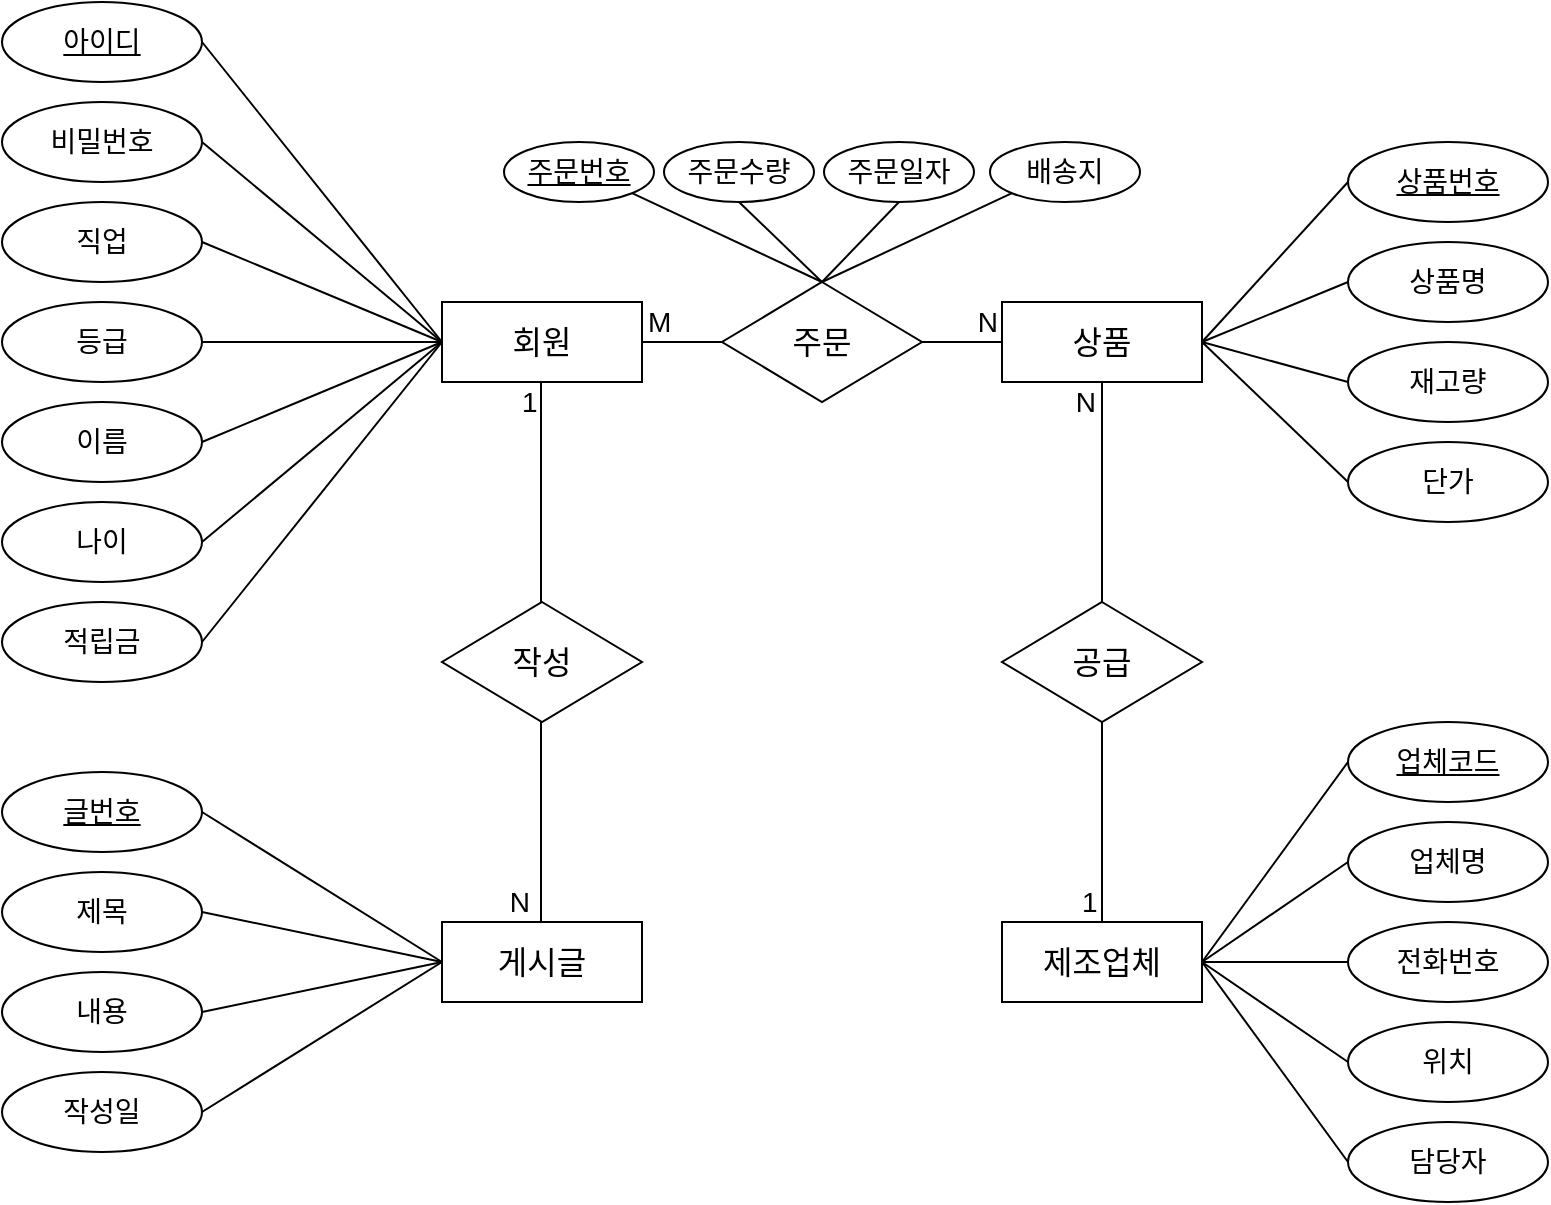 <mxfile>
    <diagram id="snUYJdo5ycTTAzxWZZPC" name="Page-1">
        <mxGraphModel dx="357" dy="462" grid="1" gridSize="10" guides="1" tooltips="1" connect="1" arrows="1" fold="1" page="1" pageScale="1" pageWidth="1169" pageHeight="827" math="0" shadow="0">
            <root>
                <mxCell id="0"/>
                <mxCell id="1" parent="0"/>
                <mxCell id="2" value="회원" style="whiteSpace=wrap;html=1;align=center;fontSize=16;" parent="1" vertex="1">
                    <mxGeometry x="418" y="250" width="100" height="40" as="geometry"/>
                </mxCell>
                <mxCell id="3" value="비밀번호" style="ellipse;whiteSpace=wrap;html=1;align=center;fontSize=14;" parent="1" vertex="1">
                    <mxGeometry x="198" y="150" width="100" height="40" as="geometry"/>
                </mxCell>
                <mxCell id="4" value="아이디" style="ellipse;whiteSpace=wrap;html=1;align=center;fontStyle=4;fontSize=14;" parent="1" vertex="1">
                    <mxGeometry x="198" y="100" width="100" height="40" as="geometry"/>
                </mxCell>
                <mxCell id="6" value="이름" style="ellipse;whiteSpace=wrap;html=1;align=center;fontSize=14;" parent="1" vertex="1">
                    <mxGeometry x="198" y="300" width="100" height="40" as="geometry"/>
                </mxCell>
                <mxCell id="7" value="나이" style="ellipse;whiteSpace=wrap;html=1;align=center;fontSize=14;" parent="1" vertex="1">
                    <mxGeometry x="198" y="350" width="100" height="40" as="geometry"/>
                </mxCell>
                <mxCell id="8" value="직업" style="ellipse;whiteSpace=wrap;html=1;align=center;fontSize=14;" parent="1" vertex="1">
                    <mxGeometry x="198" y="200" width="100" height="40" as="geometry"/>
                </mxCell>
                <mxCell id="9" value="등급" style="ellipse;whiteSpace=wrap;html=1;align=center;fontSize=14;" parent="1" vertex="1">
                    <mxGeometry x="198" y="250" width="100" height="40" as="geometry"/>
                </mxCell>
                <mxCell id="10" value="적립금" style="ellipse;whiteSpace=wrap;html=1;align=center;fontSize=14;" parent="1" vertex="1">
                    <mxGeometry x="198" y="400" width="100" height="40" as="geometry"/>
                </mxCell>
                <mxCell id="24" value="" style="endArrow=none;html=1;rounded=0;exitX=1;exitY=0.5;exitDx=0;exitDy=0;entryX=0;entryY=0.5;entryDx=0;entryDy=0;fontStyle=1;fontSize=14;" parent="1" source="4" target="2" edge="1">
                    <mxGeometry relative="1" as="geometry">
                        <mxPoint x="468" y="170" as="sourcePoint"/>
                        <mxPoint x="628" y="320" as="targetPoint"/>
                    </mxGeometry>
                </mxCell>
                <mxCell id="25" value="" style="endArrow=none;html=1;rounded=0;exitX=1;exitY=0.5;exitDx=0;exitDy=0;entryX=0;entryY=0.5;entryDx=0;entryDy=0;fontSize=14;" parent="1" source="3" target="2" edge="1">
                    <mxGeometry relative="1" as="geometry">
                        <mxPoint x="468" y="320" as="sourcePoint"/>
                        <mxPoint x="628" y="320" as="targetPoint"/>
                    </mxGeometry>
                </mxCell>
                <mxCell id="26" value="" style="endArrow=none;html=1;rounded=0;exitX=1;exitY=0.5;exitDx=0;exitDy=0;entryX=0;entryY=0.5;entryDx=0;entryDy=0;fontSize=14;" parent="1" source="8" target="2" edge="1">
                    <mxGeometry relative="1" as="geometry">
                        <mxPoint x="468" y="320" as="sourcePoint"/>
                        <mxPoint x="628" y="320" as="targetPoint"/>
                    </mxGeometry>
                </mxCell>
                <mxCell id="27" value="" style="endArrow=none;html=1;rounded=0;exitX=1;exitY=0.5;exitDx=0;exitDy=0;entryX=0;entryY=0.5;entryDx=0;entryDy=0;fontSize=14;" parent="1" source="9" target="2" edge="1">
                    <mxGeometry relative="1" as="geometry">
                        <mxPoint x="468" y="320" as="sourcePoint"/>
                        <mxPoint x="628" y="320" as="targetPoint"/>
                    </mxGeometry>
                </mxCell>
                <mxCell id="28" value="" style="endArrow=none;html=1;rounded=0;exitX=1;exitY=0.5;exitDx=0;exitDy=0;entryX=0;entryY=0.5;entryDx=0;entryDy=0;fontSize=14;" parent="1" source="6" target="2" edge="1">
                    <mxGeometry relative="1" as="geometry">
                        <mxPoint x="468" y="320" as="sourcePoint"/>
                        <mxPoint x="628" y="320" as="targetPoint"/>
                    </mxGeometry>
                </mxCell>
                <mxCell id="29" value="" style="endArrow=none;html=1;rounded=0;exitX=1;exitY=0.5;exitDx=0;exitDy=0;entryX=0;entryY=0.5;entryDx=0;entryDy=0;fontSize=14;" parent="1" source="7" target="2" edge="1">
                    <mxGeometry relative="1" as="geometry">
                        <mxPoint x="468" y="320" as="sourcePoint"/>
                        <mxPoint x="628" y="320" as="targetPoint"/>
                    </mxGeometry>
                </mxCell>
                <mxCell id="30" value="" style="endArrow=none;html=1;rounded=0;exitX=1;exitY=0.5;exitDx=0;exitDy=0;entryX=0;entryY=0.5;entryDx=0;entryDy=0;fontSize=14;" parent="1" source="10" target="2" edge="1">
                    <mxGeometry relative="1" as="geometry">
                        <mxPoint x="468" y="320" as="sourcePoint"/>
                        <mxPoint x="628" y="320" as="targetPoint"/>
                    </mxGeometry>
                </mxCell>
                <mxCell id="31" value="상품" style="whiteSpace=wrap;html=1;align=center;fontSize=16;" parent="1" vertex="1">
                    <mxGeometry x="698" y="250" width="100" height="40" as="geometry"/>
                </mxCell>
                <mxCell id="32" value="상품번호" style="ellipse;whiteSpace=wrap;html=1;align=center;fontStyle=4;fontSize=14;" parent="1" vertex="1">
                    <mxGeometry x="871" y="170" width="100" height="40" as="geometry"/>
                </mxCell>
                <mxCell id="33" value="상품명" style="ellipse;whiteSpace=wrap;html=1;align=center;fontSize=14;" parent="1" vertex="1">
                    <mxGeometry x="871" y="220" width="100" height="40" as="geometry"/>
                </mxCell>
                <mxCell id="34" value="재고량" style="ellipse;whiteSpace=wrap;html=1;align=center;fontSize=14;" parent="1" vertex="1">
                    <mxGeometry x="871" y="270" width="100" height="40" as="geometry"/>
                </mxCell>
                <mxCell id="36" value="단가" style="ellipse;whiteSpace=wrap;html=1;align=center;fontSize=14;" parent="1" vertex="1">
                    <mxGeometry x="871" y="320" width="100" height="40" as="geometry"/>
                </mxCell>
                <mxCell id="37" value="" style="endArrow=none;html=1;rounded=0;entryX=0;entryY=0.5;entryDx=0;entryDy=0;exitX=1;exitY=0.5;exitDx=0;exitDy=0;fontSize=14;" parent="1" source="31" target="32" edge="1">
                    <mxGeometry relative="1" as="geometry">
                        <mxPoint x="608" y="240" as="sourcePoint"/>
                        <mxPoint x="768" y="240" as="targetPoint"/>
                    </mxGeometry>
                </mxCell>
                <mxCell id="39" value="" style="endArrow=none;html=1;rounded=0;entryX=0;entryY=0.5;entryDx=0;entryDy=0;exitX=1;exitY=0.5;exitDx=0;exitDy=0;fontSize=14;" parent="1" source="31" target="33" edge="1">
                    <mxGeometry relative="1" as="geometry">
                        <mxPoint x="608" y="240" as="sourcePoint"/>
                        <mxPoint x="768" y="240" as="targetPoint"/>
                    </mxGeometry>
                </mxCell>
                <mxCell id="40" value="" style="endArrow=none;html=1;rounded=0;entryX=0;entryY=0.5;entryDx=0;entryDy=0;exitX=1;exitY=0.5;exitDx=0;exitDy=0;fontSize=14;" parent="1" source="31" target="34" edge="1">
                    <mxGeometry relative="1" as="geometry">
                        <mxPoint x="768" y="220" as="sourcePoint"/>
                        <mxPoint x="768" y="240" as="targetPoint"/>
                    </mxGeometry>
                </mxCell>
                <mxCell id="44" value="" style="endArrow=none;html=1;rounded=0;entryX=0;entryY=0.5;entryDx=0;entryDy=0;exitX=1;exitY=0.5;exitDx=0;exitDy=0;fontSize=14;" parent="1" source="31" target="36" edge="1">
                    <mxGeometry relative="1" as="geometry">
                        <mxPoint x="608" y="240" as="sourcePoint"/>
                        <mxPoint x="768" y="240" as="targetPoint"/>
                    </mxGeometry>
                </mxCell>
                <mxCell id="45" value="제조업체" style="whiteSpace=wrap;html=1;align=center;fontSize=16;" parent="1" vertex="1">
                    <mxGeometry x="698" y="560" width="100" height="40" as="geometry"/>
                </mxCell>
                <mxCell id="46" value="업체코드" style="ellipse;whiteSpace=wrap;html=1;align=center;fontStyle=4;fontSize=14;" parent="1" vertex="1">
                    <mxGeometry x="871" y="460" width="100" height="40" as="geometry"/>
                </mxCell>
                <mxCell id="47" value="업체명" style="ellipse;whiteSpace=wrap;html=1;align=center;fontSize=14;" parent="1" vertex="1">
                    <mxGeometry x="871" y="510" width="100" height="40" as="geometry"/>
                </mxCell>
                <mxCell id="48" value="전화번호" style="ellipse;whiteSpace=wrap;html=1;align=center;fontSize=14;" parent="1" vertex="1">
                    <mxGeometry x="871" y="560" width="100" height="40" as="geometry"/>
                </mxCell>
                <mxCell id="49" value="위치" style="ellipse;whiteSpace=wrap;html=1;align=center;fontSize=14;" parent="1" vertex="1">
                    <mxGeometry x="871" y="610" width="100" height="40" as="geometry"/>
                </mxCell>
                <mxCell id="50" value="" style="endArrow=none;html=1;rounded=0;entryX=0;entryY=0.5;entryDx=0;entryDy=0;exitX=1;exitY=0.5;exitDx=0;exitDy=0;fontSize=14;" parent="1" source="45" target="46" edge="1">
                    <mxGeometry relative="1" as="geometry">
                        <mxPoint x="608" y="530" as="sourcePoint"/>
                        <mxPoint x="768" y="530" as="targetPoint"/>
                    </mxGeometry>
                </mxCell>
                <mxCell id="51" value="" style="endArrow=none;html=1;rounded=0;entryX=0;entryY=0.5;entryDx=0;entryDy=0;exitX=1;exitY=0.5;exitDx=0;exitDy=0;fontSize=14;" parent="1" source="45" target="47" edge="1">
                    <mxGeometry relative="1" as="geometry">
                        <mxPoint x="608" y="530" as="sourcePoint"/>
                        <mxPoint x="768" y="530" as="targetPoint"/>
                    </mxGeometry>
                </mxCell>
                <mxCell id="52" value="" style="endArrow=none;html=1;rounded=0;entryX=0;entryY=0.5;entryDx=0;entryDy=0;exitX=1;exitY=0.5;exitDx=0;exitDy=0;fontSize=14;" parent="1" source="45" target="48" edge="1">
                    <mxGeometry relative="1" as="geometry">
                        <mxPoint x="768" y="510" as="sourcePoint"/>
                        <mxPoint x="768" y="530" as="targetPoint"/>
                    </mxGeometry>
                </mxCell>
                <mxCell id="53" value="" style="endArrow=none;html=1;rounded=0;entryX=0;entryY=0.5;entryDx=0;entryDy=0;exitX=1;exitY=0.5;exitDx=0;exitDy=0;fontSize=14;" parent="1" source="45" target="49" edge="1">
                    <mxGeometry relative="1" as="geometry">
                        <mxPoint x="608" y="530" as="sourcePoint"/>
                        <mxPoint x="768" y="530" as="targetPoint"/>
                    </mxGeometry>
                </mxCell>
                <mxCell id="54" value="담당자" style="ellipse;whiteSpace=wrap;html=1;align=center;fontSize=14;" parent="1" vertex="1">
                    <mxGeometry x="871" y="660" width="100" height="40" as="geometry"/>
                </mxCell>
                <mxCell id="55" value="" style="endArrow=none;html=1;rounded=0;entryX=0;entryY=0.5;entryDx=0;entryDy=0;exitX=1;exitY=0.5;exitDx=0;exitDy=0;fontSize=14;" parent="1" source="45" target="54" edge="1">
                    <mxGeometry relative="1" as="geometry">
                        <mxPoint x="608" y="530" as="sourcePoint"/>
                        <mxPoint x="768" y="530" as="targetPoint"/>
                    </mxGeometry>
                </mxCell>
                <mxCell id="56" value="게시글" style="whiteSpace=wrap;html=1;align=center;fontSize=16;" parent="1" vertex="1">
                    <mxGeometry x="418" y="560" width="100" height="40" as="geometry"/>
                </mxCell>
                <mxCell id="57" value="제목" style="ellipse;whiteSpace=wrap;html=1;align=center;fontSize=14;" parent="1" vertex="1">
                    <mxGeometry x="198" y="535" width="100" height="40" as="geometry"/>
                </mxCell>
                <mxCell id="58" value="글번호" style="ellipse;whiteSpace=wrap;html=1;align=center;fontStyle=4;fontSize=14;" parent="1" vertex="1">
                    <mxGeometry x="198" y="485" width="100" height="40" as="geometry"/>
                </mxCell>
                <mxCell id="59" value="내용" style="ellipse;whiteSpace=wrap;html=1;align=center;fontSize=14;" parent="1" vertex="1">
                    <mxGeometry x="198" y="585" width="100" height="40" as="geometry"/>
                </mxCell>
                <mxCell id="60" value="작성일" style="ellipse;whiteSpace=wrap;html=1;align=center;fontSize=14;" parent="1" vertex="1">
                    <mxGeometry x="198" y="635" width="100" height="40" as="geometry"/>
                </mxCell>
                <mxCell id="61" value="" style="endArrow=none;html=1;rounded=0;exitX=1;exitY=0.5;exitDx=0;exitDy=0;entryX=0;entryY=0.5;entryDx=0;entryDy=0;fontStyle=1;fontSize=14;" parent="1" source="58" target="56" edge="1">
                    <mxGeometry relative="1" as="geometry">
                        <mxPoint x="468" y="480" as="sourcePoint"/>
                        <mxPoint x="628" y="630" as="targetPoint"/>
                    </mxGeometry>
                </mxCell>
                <mxCell id="62" value="" style="endArrow=none;html=1;rounded=0;exitX=1;exitY=0.5;exitDx=0;exitDy=0;entryX=0;entryY=0.5;entryDx=0;entryDy=0;fontSize=14;" parent="1" source="57" target="56" edge="1">
                    <mxGeometry relative="1" as="geometry">
                        <mxPoint x="468" y="630" as="sourcePoint"/>
                        <mxPoint x="628" y="630" as="targetPoint"/>
                    </mxGeometry>
                </mxCell>
                <mxCell id="63" value="" style="endArrow=none;html=1;rounded=0;exitX=1;exitY=0.5;exitDx=0;exitDy=0;entryX=0;entryY=0.5;entryDx=0;entryDy=0;fontSize=14;" parent="1" source="59" target="56" edge="1">
                    <mxGeometry relative="1" as="geometry">
                        <mxPoint x="468" y="630" as="sourcePoint"/>
                        <mxPoint x="628" y="630" as="targetPoint"/>
                    </mxGeometry>
                </mxCell>
                <mxCell id="64" value="" style="endArrow=none;html=1;rounded=0;exitX=1;exitY=0.5;exitDx=0;exitDy=0;entryX=0;entryY=0.5;entryDx=0;entryDy=0;fontSize=14;" parent="1" source="60" target="56" edge="1">
                    <mxGeometry relative="1" as="geometry">
                        <mxPoint x="468" y="630" as="sourcePoint"/>
                        <mxPoint x="628" y="630" as="targetPoint"/>
                    </mxGeometry>
                </mxCell>
                <mxCell id="66" value="" style="endArrow=none;html=1;rounded=0;exitX=1;exitY=0.5;exitDx=0;exitDy=0;entryX=0;entryY=0.5;entryDx=0;entryDy=0;fontSize=14;" parent="1" source="2" target="31" edge="1">
                    <mxGeometry relative="1" as="geometry">
                        <mxPoint x="501" y="400" as="sourcePoint"/>
                        <mxPoint x="661" y="400" as="targetPoint"/>
                    </mxGeometry>
                </mxCell>
                <mxCell id="67" value="M" style="resizable=0;html=1;whiteSpace=wrap;align=left;verticalAlign=bottom;fontSize=14;" parent="66" connectable="0" vertex="1">
                    <mxGeometry x="-1" relative="1" as="geometry">
                        <mxPoint x="1" as="offset"/>
                    </mxGeometry>
                </mxCell>
                <mxCell id="68" value="N" style="resizable=0;html=1;whiteSpace=wrap;align=right;verticalAlign=bottom;fontSize=14;" parent="66" connectable="0" vertex="1">
                    <mxGeometry x="1" relative="1" as="geometry">
                        <mxPoint x="-1" as="offset"/>
                    </mxGeometry>
                </mxCell>
                <mxCell id="65" value="주문" style="shape=rhombus;perimeter=rhombusPerimeter;whiteSpace=wrap;html=1;align=center;fontSize=16;" parent="1" vertex="1">
                    <mxGeometry x="558" y="240" width="100" height="60" as="geometry"/>
                </mxCell>
                <mxCell id="69" value="주문번호" style="ellipse;whiteSpace=wrap;html=1;align=center;fontStyle=4;fontSize=14;" parent="1" vertex="1">
                    <mxGeometry x="449" y="170" width="75" height="30" as="geometry"/>
                </mxCell>
                <mxCell id="70" value="주문수량" style="ellipse;whiteSpace=wrap;html=1;align=center;fontSize=14;" parent="1" vertex="1">
                    <mxGeometry x="529" y="170" width="75" height="30" as="geometry"/>
                </mxCell>
                <mxCell id="71" value="주문일자" style="ellipse;whiteSpace=wrap;html=1;align=center;fontSize=14;" parent="1" vertex="1">
                    <mxGeometry x="609" y="170" width="75" height="30" as="geometry"/>
                </mxCell>
                <mxCell id="72" value="배송지" style="ellipse;whiteSpace=wrap;html=1;align=center;fontSize=14;" parent="1" vertex="1">
                    <mxGeometry x="692" y="170" width="75" height="30" as="geometry"/>
                </mxCell>
                <mxCell id="73" value="" style="endArrow=none;html=1;rounded=0;entryX=0.5;entryY=0;entryDx=0;entryDy=0;exitX=1;exitY=1;exitDx=0;exitDy=0;fontSize=14;" parent="1" source="69" target="65" edge="1">
                    <mxGeometry relative="1" as="geometry">
                        <mxPoint x="530" y="210" as="sourcePoint"/>
                        <mxPoint x="690" y="210" as="targetPoint"/>
                    </mxGeometry>
                </mxCell>
                <mxCell id="74" value="" style="endArrow=none;html=1;rounded=0;exitX=0.5;exitY=1;exitDx=0;exitDy=0;entryX=0.5;entryY=0;entryDx=0;entryDy=0;fontSize=14;" parent="1" source="70" target="65" edge="1">
                    <mxGeometry relative="1" as="geometry">
                        <mxPoint x="530" y="210" as="sourcePoint"/>
                        <mxPoint x="690" y="210" as="targetPoint"/>
                    </mxGeometry>
                </mxCell>
                <mxCell id="76" value="" style="endArrow=none;html=1;rounded=0;entryX=0.5;entryY=1;entryDx=0;entryDy=0;exitX=0.5;exitY=0;exitDx=0;exitDy=0;fontSize=14;" parent="1" source="65" target="71" edge="1">
                    <mxGeometry relative="1" as="geometry">
                        <mxPoint x="530" y="220" as="sourcePoint"/>
                        <mxPoint x="690" y="220" as="targetPoint"/>
                    </mxGeometry>
                </mxCell>
                <mxCell id="77" value="" style="endArrow=none;html=1;rounded=0;entryX=0;entryY=1;entryDx=0;entryDy=0;exitX=0.5;exitY=0;exitDx=0;exitDy=0;fontSize=14;" parent="1" source="65" target="72" edge="1">
                    <mxGeometry relative="1" as="geometry">
                        <mxPoint x="530" y="220" as="sourcePoint"/>
                        <mxPoint x="690" y="220" as="targetPoint"/>
                    </mxGeometry>
                </mxCell>
                <mxCell id="81" value="" style="endArrow=none;html=1;rounded=0;entryX=0.5;entryY=1;entryDx=0;entryDy=0;exitX=0.5;exitY=0;exitDx=0;exitDy=0;fontSize=14;" parent="1" source="45" target="31" edge="1">
                    <mxGeometry relative="1" as="geometry">
                        <mxPoint x="630" y="420" as="sourcePoint"/>
                        <mxPoint x="790" y="420" as="targetPoint"/>
                    </mxGeometry>
                </mxCell>
                <mxCell id="82" value="1" style="resizable=0;html=1;whiteSpace=wrap;align=left;verticalAlign=bottom;fontSize=14;" parent="81" connectable="0" vertex="1">
                    <mxGeometry x="-1" relative="1" as="geometry">
                        <mxPoint x="-12" as="offset"/>
                    </mxGeometry>
                </mxCell>
                <mxCell id="83" value="N" style="resizable=0;html=1;whiteSpace=wrap;align=right;verticalAlign=bottom;fontSize=14;" parent="81" connectable="0" vertex="1">
                    <mxGeometry x="1" relative="1" as="geometry">
                        <mxPoint x="-2" y="20" as="offset"/>
                    </mxGeometry>
                </mxCell>
                <mxCell id="78" value="공급" style="shape=rhombus;perimeter=rhombusPerimeter;whiteSpace=wrap;html=1;align=center;fontSize=16;" parent="1" vertex="1">
                    <mxGeometry x="698" y="400" width="100" height="60" as="geometry"/>
                </mxCell>
                <mxCell id="84" value="" style="endArrow=none;html=1;rounded=0;entryX=0.5;entryY=1;entryDx=0;entryDy=0;exitX=0.5;exitY=0;exitDx=0;exitDy=0;fontSize=14;" parent="1" edge="1">
                    <mxGeometry relative="1" as="geometry">
                        <mxPoint x="467.5" y="290" as="sourcePoint"/>
                        <mxPoint x="467.5" y="560" as="targetPoint"/>
                    </mxGeometry>
                </mxCell>
                <mxCell id="85" value="1" style="resizable=0;html=1;whiteSpace=wrap;align=left;verticalAlign=bottom;fontSize=14;" parent="84" connectable="0" vertex="1">
                    <mxGeometry x="-1" relative="1" as="geometry">
                        <mxPoint x="-12" y="20" as="offset"/>
                    </mxGeometry>
                </mxCell>
                <mxCell id="86" value="N" style="resizable=0;html=1;whiteSpace=wrap;align=right;verticalAlign=bottom;fontSize=14;" parent="84" connectable="0" vertex="1">
                    <mxGeometry x="1" relative="1" as="geometry">
                        <mxPoint x="-4" as="offset"/>
                    </mxGeometry>
                </mxCell>
                <mxCell id="87" value="작성" style="shape=rhombus;perimeter=rhombusPerimeter;whiteSpace=wrap;html=1;align=center;fontSize=16;" parent="1" vertex="1">
                    <mxGeometry x="418" y="400" width="100" height="60" as="geometry"/>
                </mxCell>
            </root>
        </mxGraphModel>
    </diagram>
    <diagram id="YnostrN2wjGcBWzfsa9b" name="Page-2">
        <mxGraphModel dx="572" dy="462" grid="1" gridSize="10" guides="1" tooltips="1" connect="1" arrows="1" fold="1" page="1" pageScale="1" pageWidth="1169" pageHeight="827" math="0" shadow="0">
            <root>
                <mxCell id="0"/>
                <mxCell id="1" parent="0"/>
                <mxCell id="UnB7ZcsGJ8Pv6BfXDfwg-3" value="회원" style="shape=table;startSize=30;container=1;collapsible=1;childLayout=tableLayout;fixedRows=1;rowLines=0;fontStyle=1;align=center;resizeLast=1;html=1;" parent="1" vertex="1">
                    <mxGeometry x="185" y="260" width="130" height="240" as="geometry"/>
                </mxCell>
                <mxCell id="UnB7ZcsGJ8Pv6BfXDfwg-4" value="" style="shape=tableRow;horizontal=0;startSize=0;swimlaneHead=0;swimlaneBody=0;fillColor=none;collapsible=0;dropTarget=0;points=[[0,0.5],[1,0.5]];portConstraint=eastwest;top=0;left=0;right=0;bottom=1;" parent="UnB7ZcsGJ8Pv6BfXDfwg-3" vertex="1">
                    <mxGeometry y="30" width="130" height="30" as="geometry"/>
                </mxCell>
                <mxCell id="UnB7ZcsGJ8Pv6BfXDfwg-5" value="PK" style="shape=partialRectangle;connectable=0;fillColor=none;top=0;left=0;bottom=0;right=0;fontStyle=1;overflow=hidden;whiteSpace=wrap;html=1;" parent="UnB7ZcsGJ8Pv6BfXDfwg-4" vertex="1">
                    <mxGeometry width="30" height="30" as="geometry">
                        <mxRectangle width="30" height="30" as="alternateBounds"/>
                    </mxGeometry>
                </mxCell>
                <mxCell id="UnB7ZcsGJ8Pv6BfXDfwg-6" value="아이디" style="shape=partialRectangle;connectable=0;fillColor=none;top=0;left=0;bottom=0;right=0;align=left;spacingLeft=6;fontStyle=5;overflow=hidden;whiteSpace=wrap;html=1;" parent="UnB7ZcsGJ8Pv6BfXDfwg-4" vertex="1">
                    <mxGeometry x="30" width="100" height="30" as="geometry">
                        <mxRectangle width="100" height="30" as="alternateBounds"/>
                    </mxGeometry>
                </mxCell>
                <mxCell id="UnB7ZcsGJ8Pv6BfXDfwg-7" value="" style="shape=tableRow;horizontal=0;startSize=0;swimlaneHead=0;swimlaneBody=0;fillColor=none;collapsible=0;dropTarget=0;points=[[0,0.5],[1,0.5]];portConstraint=eastwest;top=0;left=0;right=0;bottom=0;" parent="UnB7ZcsGJ8Pv6BfXDfwg-3" vertex="1">
                    <mxGeometry y="60" width="130" height="30" as="geometry"/>
                </mxCell>
                <mxCell id="UnB7ZcsGJ8Pv6BfXDfwg-8" value="" style="shape=partialRectangle;connectable=0;fillColor=none;top=0;left=0;bottom=0;right=0;editable=1;overflow=hidden;whiteSpace=wrap;html=1;" parent="UnB7ZcsGJ8Pv6BfXDfwg-7" vertex="1">
                    <mxGeometry width="30" height="30" as="geometry">
                        <mxRectangle width="30" height="30" as="alternateBounds"/>
                    </mxGeometry>
                </mxCell>
                <mxCell id="UnB7ZcsGJ8Pv6BfXDfwg-9" value="비밀번호" style="shape=partialRectangle;connectable=0;fillColor=none;top=0;left=0;bottom=0;right=0;align=left;spacingLeft=6;overflow=hidden;whiteSpace=wrap;html=1;" parent="UnB7ZcsGJ8Pv6BfXDfwg-7" vertex="1">
                    <mxGeometry x="30" width="100" height="30" as="geometry">
                        <mxRectangle width="100" height="30" as="alternateBounds"/>
                    </mxGeometry>
                </mxCell>
                <mxCell id="UnB7ZcsGJ8Pv6BfXDfwg-10" value="" style="shape=tableRow;horizontal=0;startSize=0;swimlaneHead=0;swimlaneBody=0;fillColor=none;collapsible=0;dropTarget=0;points=[[0,0.5],[1,0.5]];portConstraint=eastwest;top=0;left=0;right=0;bottom=0;" parent="UnB7ZcsGJ8Pv6BfXDfwg-3" vertex="1">
                    <mxGeometry y="90" width="130" height="30" as="geometry"/>
                </mxCell>
                <mxCell id="UnB7ZcsGJ8Pv6BfXDfwg-11" value="" style="shape=partialRectangle;connectable=0;fillColor=none;top=0;left=0;bottom=0;right=0;editable=1;overflow=hidden;whiteSpace=wrap;html=1;" parent="UnB7ZcsGJ8Pv6BfXDfwg-10" vertex="1">
                    <mxGeometry width="30" height="30" as="geometry">
                        <mxRectangle width="30" height="30" as="alternateBounds"/>
                    </mxGeometry>
                </mxCell>
                <mxCell id="UnB7ZcsGJ8Pv6BfXDfwg-12" value="직업" style="shape=partialRectangle;connectable=0;fillColor=none;top=0;left=0;bottom=0;right=0;align=left;spacingLeft=6;overflow=hidden;whiteSpace=wrap;html=1;" parent="UnB7ZcsGJ8Pv6BfXDfwg-10" vertex="1">
                    <mxGeometry x="30" width="100" height="30" as="geometry">
                        <mxRectangle width="100" height="30" as="alternateBounds"/>
                    </mxGeometry>
                </mxCell>
                <mxCell id="UnB7ZcsGJ8Pv6BfXDfwg-13" value="" style="shape=tableRow;horizontal=0;startSize=0;swimlaneHead=0;swimlaneBody=0;fillColor=none;collapsible=0;dropTarget=0;points=[[0,0.5],[1,0.5]];portConstraint=eastwest;top=0;left=0;right=0;bottom=0;" parent="UnB7ZcsGJ8Pv6BfXDfwg-3" vertex="1">
                    <mxGeometry y="120" width="130" height="30" as="geometry"/>
                </mxCell>
                <mxCell id="UnB7ZcsGJ8Pv6BfXDfwg-14" value="" style="shape=partialRectangle;connectable=0;fillColor=none;top=0;left=0;bottom=0;right=0;editable=1;overflow=hidden;whiteSpace=wrap;html=1;" parent="UnB7ZcsGJ8Pv6BfXDfwg-13" vertex="1">
                    <mxGeometry width="30" height="30" as="geometry">
                        <mxRectangle width="30" height="30" as="alternateBounds"/>
                    </mxGeometry>
                </mxCell>
                <mxCell id="UnB7ZcsGJ8Pv6BfXDfwg-15" value="등급" style="shape=partialRectangle;connectable=0;fillColor=none;top=0;left=0;bottom=0;right=0;align=left;spacingLeft=6;overflow=hidden;whiteSpace=wrap;html=1;" parent="UnB7ZcsGJ8Pv6BfXDfwg-13" vertex="1">
                    <mxGeometry x="30" width="100" height="30" as="geometry">
                        <mxRectangle width="100" height="30" as="alternateBounds"/>
                    </mxGeometry>
                </mxCell>
                <mxCell id="NZncnx3Il7e236Dy0D-m-1" value="" style="shape=tableRow;horizontal=0;startSize=0;swimlaneHead=0;swimlaneBody=0;fillColor=none;collapsible=0;dropTarget=0;points=[[0,0.5],[1,0.5]];portConstraint=eastwest;top=0;left=0;right=0;bottom=0;" parent="UnB7ZcsGJ8Pv6BfXDfwg-3" vertex="1">
                    <mxGeometry y="150" width="130" height="30" as="geometry"/>
                </mxCell>
                <mxCell id="NZncnx3Il7e236Dy0D-m-2" value="" style="shape=partialRectangle;connectable=0;fillColor=none;top=0;left=0;bottom=0;right=0;editable=1;overflow=hidden;whiteSpace=wrap;html=1;" parent="NZncnx3Il7e236Dy0D-m-1" vertex="1">
                    <mxGeometry width="30" height="30" as="geometry">
                        <mxRectangle width="30" height="30" as="alternateBounds"/>
                    </mxGeometry>
                </mxCell>
                <mxCell id="NZncnx3Il7e236Dy0D-m-3" value="이름" style="shape=partialRectangle;connectable=0;fillColor=none;top=0;left=0;bottom=0;right=0;align=left;spacingLeft=6;overflow=hidden;whiteSpace=wrap;html=1;" parent="NZncnx3Il7e236Dy0D-m-1" vertex="1">
                    <mxGeometry x="30" width="100" height="30" as="geometry">
                        <mxRectangle width="100" height="30" as="alternateBounds"/>
                    </mxGeometry>
                </mxCell>
                <mxCell id="NZncnx3Il7e236Dy0D-m-4" value="" style="shape=tableRow;horizontal=0;startSize=0;swimlaneHead=0;swimlaneBody=0;fillColor=none;collapsible=0;dropTarget=0;points=[[0,0.5],[1,0.5]];portConstraint=eastwest;top=0;left=0;right=0;bottom=0;" parent="UnB7ZcsGJ8Pv6BfXDfwg-3" vertex="1">
                    <mxGeometry y="180" width="130" height="30" as="geometry"/>
                </mxCell>
                <mxCell id="NZncnx3Il7e236Dy0D-m-5" value="" style="shape=partialRectangle;connectable=0;fillColor=none;top=0;left=0;bottom=0;right=0;editable=1;overflow=hidden;whiteSpace=wrap;html=1;" parent="NZncnx3Il7e236Dy0D-m-4" vertex="1">
                    <mxGeometry width="30" height="30" as="geometry">
                        <mxRectangle width="30" height="30" as="alternateBounds"/>
                    </mxGeometry>
                </mxCell>
                <mxCell id="NZncnx3Il7e236Dy0D-m-6" value="나이" style="shape=partialRectangle;connectable=0;fillColor=none;top=0;left=0;bottom=0;right=0;align=left;spacingLeft=6;overflow=hidden;whiteSpace=wrap;html=1;" parent="NZncnx3Il7e236Dy0D-m-4" vertex="1">
                    <mxGeometry x="30" width="100" height="30" as="geometry">
                        <mxRectangle width="100" height="30" as="alternateBounds"/>
                    </mxGeometry>
                </mxCell>
                <mxCell id="NZncnx3Il7e236Dy0D-m-7" value="" style="shape=tableRow;horizontal=0;startSize=0;swimlaneHead=0;swimlaneBody=0;fillColor=none;collapsible=0;dropTarget=0;points=[[0,0.5],[1,0.5]];portConstraint=eastwest;top=0;left=0;right=0;bottom=0;" parent="UnB7ZcsGJ8Pv6BfXDfwg-3" vertex="1">
                    <mxGeometry y="210" width="130" height="30" as="geometry"/>
                </mxCell>
                <mxCell id="NZncnx3Il7e236Dy0D-m-8" value="" style="shape=partialRectangle;connectable=0;fillColor=none;top=0;left=0;bottom=0;right=0;editable=1;overflow=hidden;whiteSpace=wrap;html=1;" parent="NZncnx3Il7e236Dy0D-m-7" vertex="1">
                    <mxGeometry width="30" height="30" as="geometry">
                        <mxRectangle width="30" height="30" as="alternateBounds"/>
                    </mxGeometry>
                </mxCell>
                <mxCell id="NZncnx3Il7e236Dy0D-m-9" value="적립금" style="shape=partialRectangle;connectable=0;fillColor=none;top=0;left=0;bottom=0;right=0;align=left;spacingLeft=6;overflow=hidden;whiteSpace=wrap;html=1;" parent="NZncnx3Il7e236Dy0D-m-7" vertex="1">
                    <mxGeometry x="30" width="100" height="30" as="geometry">
                        <mxRectangle width="100" height="30" as="alternateBounds"/>
                    </mxGeometry>
                </mxCell>
                <mxCell id="Pvzvx5jchnsbU7X9___J-1" value="게시글" style="shape=table;startSize=30;container=1;collapsible=1;childLayout=tableLayout;fixedRows=1;rowLines=0;fontStyle=1;align=center;resizeLast=1;html=1;" parent="1" vertex="1">
                    <mxGeometry x="355" y="260" width="130" height="180" as="geometry"/>
                </mxCell>
                <mxCell id="Pvzvx5jchnsbU7X9___J-2" value="" style="shape=tableRow;horizontal=0;startSize=0;swimlaneHead=0;swimlaneBody=0;fillColor=none;collapsible=0;dropTarget=0;points=[[0,0.5],[1,0.5]];portConstraint=eastwest;top=0;left=0;right=0;bottom=1;" parent="Pvzvx5jchnsbU7X9___J-1" vertex="1">
                    <mxGeometry y="30" width="130" height="30" as="geometry"/>
                </mxCell>
                <mxCell id="Pvzvx5jchnsbU7X9___J-3" value="PK" style="shape=partialRectangle;connectable=0;fillColor=none;top=0;left=0;bottom=0;right=0;fontStyle=1;overflow=hidden;whiteSpace=wrap;html=1;" parent="Pvzvx5jchnsbU7X9___J-2" vertex="1">
                    <mxGeometry width="30" height="30" as="geometry">
                        <mxRectangle width="30" height="30" as="alternateBounds"/>
                    </mxGeometry>
                </mxCell>
                <mxCell id="Pvzvx5jchnsbU7X9___J-4" value="글번호" style="shape=partialRectangle;connectable=0;fillColor=none;top=0;left=0;bottom=0;right=0;align=left;spacingLeft=6;fontStyle=5;overflow=hidden;whiteSpace=wrap;html=1;" parent="Pvzvx5jchnsbU7X9___J-2" vertex="1">
                    <mxGeometry x="30" width="100" height="30" as="geometry">
                        <mxRectangle width="100" height="30" as="alternateBounds"/>
                    </mxGeometry>
                </mxCell>
                <mxCell id="qMBmq89_zmXFyPGjJC-f-39" value="" style="shape=tableRow;horizontal=0;startSize=0;swimlaneHead=0;swimlaneBody=0;fillColor=none;collapsible=0;dropTarget=0;points=[[0,0.5],[1,0.5]];portConstraint=eastwest;top=0;left=0;right=0;bottom=1;" parent="Pvzvx5jchnsbU7X9___J-1" vertex="1">
                    <mxGeometry y="60" width="130" height="30" as="geometry"/>
                </mxCell>
                <mxCell id="qMBmq89_zmXFyPGjJC-f-40" value="FK" style="shape=partialRectangle;connectable=0;fillColor=none;top=0;left=0;bottom=0;right=0;fontStyle=1;overflow=hidden;whiteSpace=wrap;html=1;" parent="qMBmq89_zmXFyPGjJC-f-39" vertex="1">
                    <mxGeometry width="30" height="30" as="geometry">
                        <mxRectangle width="30" height="30" as="alternateBounds"/>
                    </mxGeometry>
                </mxCell>
                <mxCell id="qMBmq89_zmXFyPGjJC-f-41" value="아이디" style="shape=partialRectangle;connectable=0;fillColor=none;top=0;left=0;bottom=0;right=0;align=left;spacingLeft=6;fontStyle=5;overflow=hidden;whiteSpace=wrap;html=1;" parent="qMBmq89_zmXFyPGjJC-f-39" vertex="1">
                    <mxGeometry x="30" width="100" height="30" as="geometry">
                        <mxRectangle width="100" height="30" as="alternateBounds"/>
                    </mxGeometry>
                </mxCell>
                <mxCell id="Pvzvx5jchnsbU7X9___J-5" value="" style="shape=tableRow;horizontal=0;startSize=0;swimlaneHead=0;swimlaneBody=0;fillColor=none;collapsible=0;dropTarget=0;points=[[0,0.5],[1,0.5]];portConstraint=eastwest;top=0;left=0;right=0;bottom=0;" parent="Pvzvx5jchnsbU7X9___J-1" vertex="1">
                    <mxGeometry y="90" width="130" height="30" as="geometry"/>
                </mxCell>
                <mxCell id="Pvzvx5jchnsbU7X9___J-6" value="" style="shape=partialRectangle;connectable=0;fillColor=none;top=0;left=0;bottom=0;right=0;editable=1;overflow=hidden;whiteSpace=wrap;html=1;" parent="Pvzvx5jchnsbU7X9___J-5" vertex="1">
                    <mxGeometry width="30" height="30" as="geometry">
                        <mxRectangle width="30" height="30" as="alternateBounds"/>
                    </mxGeometry>
                </mxCell>
                <mxCell id="Pvzvx5jchnsbU7X9___J-7" value="제목" style="shape=partialRectangle;connectable=0;fillColor=none;top=0;left=0;bottom=0;right=0;align=left;spacingLeft=6;overflow=hidden;whiteSpace=wrap;html=1;" parent="Pvzvx5jchnsbU7X9___J-5" vertex="1">
                    <mxGeometry x="30" width="100" height="30" as="geometry">
                        <mxRectangle width="100" height="30" as="alternateBounds"/>
                    </mxGeometry>
                </mxCell>
                <mxCell id="Pvzvx5jchnsbU7X9___J-8" value="" style="shape=tableRow;horizontal=0;startSize=0;swimlaneHead=0;swimlaneBody=0;fillColor=none;collapsible=0;dropTarget=0;points=[[0,0.5],[1,0.5]];portConstraint=eastwest;top=0;left=0;right=0;bottom=0;" parent="Pvzvx5jchnsbU7X9___J-1" vertex="1">
                    <mxGeometry y="120" width="130" height="30" as="geometry"/>
                </mxCell>
                <mxCell id="Pvzvx5jchnsbU7X9___J-9" value="" style="shape=partialRectangle;connectable=0;fillColor=none;top=0;left=0;bottom=0;right=0;editable=1;overflow=hidden;whiteSpace=wrap;html=1;" parent="Pvzvx5jchnsbU7X9___J-8" vertex="1">
                    <mxGeometry width="30" height="30" as="geometry">
                        <mxRectangle width="30" height="30" as="alternateBounds"/>
                    </mxGeometry>
                </mxCell>
                <mxCell id="Pvzvx5jchnsbU7X9___J-10" value="내용" style="shape=partialRectangle;connectable=0;fillColor=none;top=0;left=0;bottom=0;right=0;align=left;spacingLeft=6;overflow=hidden;whiteSpace=wrap;html=1;" parent="Pvzvx5jchnsbU7X9___J-8" vertex="1">
                    <mxGeometry x="30" width="100" height="30" as="geometry">
                        <mxRectangle width="100" height="30" as="alternateBounds"/>
                    </mxGeometry>
                </mxCell>
                <mxCell id="Pvzvx5jchnsbU7X9___J-11" value="" style="shape=tableRow;horizontal=0;startSize=0;swimlaneHead=0;swimlaneBody=0;fillColor=none;collapsible=0;dropTarget=0;points=[[0,0.5],[1,0.5]];portConstraint=eastwest;top=0;left=0;right=0;bottom=0;" parent="Pvzvx5jchnsbU7X9___J-1" vertex="1">
                    <mxGeometry y="150" width="130" height="30" as="geometry"/>
                </mxCell>
                <mxCell id="Pvzvx5jchnsbU7X9___J-12" value="" style="shape=partialRectangle;connectable=0;fillColor=none;top=0;left=0;bottom=0;right=0;editable=1;overflow=hidden;whiteSpace=wrap;html=1;" parent="Pvzvx5jchnsbU7X9___J-11" vertex="1">
                    <mxGeometry width="30" height="30" as="geometry">
                        <mxRectangle width="30" height="30" as="alternateBounds"/>
                    </mxGeometry>
                </mxCell>
                <mxCell id="Pvzvx5jchnsbU7X9___J-13" value="작성일" style="shape=partialRectangle;connectable=0;fillColor=none;top=0;left=0;bottom=0;right=0;align=left;spacingLeft=6;overflow=hidden;whiteSpace=wrap;html=1;" parent="Pvzvx5jchnsbU7X9___J-11" vertex="1">
                    <mxGeometry x="30" width="100" height="30" as="geometry">
                        <mxRectangle width="100" height="30" as="alternateBounds"/>
                    </mxGeometry>
                </mxCell>
                <mxCell id="pS2QkWCH6gLHV_E71ZHh-1" value="제조업체" style="shape=table;startSize=30;container=1;collapsible=1;childLayout=tableLayout;fixedRows=1;rowLines=0;fontStyle=1;align=center;resizeLast=1;html=1;" parent="1" vertex="1">
                    <mxGeometry x="525" y="260" width="130" height="210" as="geometry"/>
                </mxCell>
                <mxCell id="pS2QkWCH6gLHV_E71ZHh-2" value="" style="shape=tableRow;horizontal=0;startSize=0;swimlaneHead=0;swimlaneBody=0;fillColor=none;collapsible=0;dropTarget=0;points=[[0,0.5],[1,0.5]];portConstraint=eastwest;top=0;left=0;right=0;bottom=1;" parent="pS2QkWCH6gLHV_E71ZHh-1" vertex="1">
                    <mxGeometry y="30" width="130" height="30" as="geometry"/>
                </mxCell>
                <mxCell id="pS2QkWCH6gLHV_E71ZHh-3" value="PK" style="shape=partialRectangle;connectable=0;fillColor=none;top=0;left=0;bottom=0;right=0;fontStyle=1;overflow=hidden;whiteSpace=wrap;html=1;" parent="pS2QkWCH6gLHV_E71ZHh-2" vertex="1">
                    <mxGeometry width="30" height="30" as="geometry">
                        <mxRectangle width="30" height="30" as="alternateBounds"/>
                    </mxGeometry>
                </mxCell>
                <mxCell id="pS2QkWCH6gLHV_E71ZHh-4" value="업체코드" style="shape=partialRectangle;connectable=0;fillColor=none;top=0;left=0;bottom=0;right=0;align=left;spacingLeft=6;fontStyle=5;overflow=hidden;whiteSpace=wrap;html=1;" parent="pS2QkWCH6gLHV_E71ZHh-2" vertex="1">
                    <mxGeometry x="30" width="100" height="30" as="geometry">
                        <mxRectangle width="100" height="30" as="alternateBounds"/>
                    </mxGeometry>
                </mxCell>
                <mxCell id="pS2QkWCH6gLHV_E71ZHh-5" value="" style="shape=tableRow;horizontal=0;startSize=0;swimlaneHead=0;swimlaneBody=0;fillColor=none;collapsible=0;dropTarget=0;points=[[0,0.5],[1,0.5]];portConstraint=eastwest;top=0;left=0;right=0;bottom=0;" parent="pS2QkWCH6gLHV_E71ZHh-1" vertex="1">
                    <mxGeometry y="60" width="130" height="30" as="geometry"/>
                </mxCell>
                <mxCell id="pS2QkWCH6gLHV_E71ZHh-6" value="" style="shape=partialRectangle;connectable=0;fillColor=none;top=0;left=0;bottom=0;right=0;editable=1;overflow=hidden;whiteSpace=wrap;html=1;" parent="pS2QkWCH6gLHV_E71ZHh-5" vertex="1">
                    <mxGeometry width="30" height="30" as="geometry">
                        <mxRectangle width="30" height="30" as="alternateBounds"/>
                    </mxGeometry>
                </mxCell>
                <mxCell id="pS2QkWCH6gLHV_E71ZHh-7" value="업체명" style="shape=partialRectangle;connectable=0;fillColor=none;top=0;left=0;bottom=0;right=0;align=left;spacingLeft=6;overflow=hidden;whiteSpace=wrap;html=1;" parent="pS2QkWCH6gLHV_E71ZHh-5" vertex="1">
                    <mxGeometry x="30" width="100" height="30" as="geometry">
                        <mxRectangle width="100" height="30" as="alternateBounds"/>
                    </mxGeometry>
                </mxCell>
                <mxCell id="pS2QkWCH6gLHV_E71ZHh-8" value="" style="shape=tableRow;horizontal=0;startSize=0;swimlaneHead=0;swimlaneBody=0;fillColor=none;collapsible=0;dropTarget=0;points=[[0,0.5],[1,0.5]];portConstraint=eastwest;top=0;left=0;right=0;bottom=0;" parent="pS2QkWCH6gLHV_E71ZHh-1" vertex="1">
                    <mxGeometry y="90" width="130" height="30" as="geometry"/>
                </mxCell>
                <mxCell id="pS2QkWCH6gLHV_E71ZHh-9" value="" style="shape=partialRectangle;connectable=0;fillColor=none;top=0;left=0;bottom=0;right=0;editable=1;overflow=hidden;whiteSpace=wrap;html=1;" parent="pS2QkWCH6gLHV_E71ZHh-8" vertex="1">
                    <mxGeometry width="30" height="30" as="geometry">
                        <mxRectangle width="30" height="30" as="alternateBounds"/>
                    </mxGeometry>
                </mxCell>
                <mxCell id="pS2QkWCH6gLHV_E71ZHh-10" value="전화번호" style="shape=partialRectangle;connectable=0;fillColor=none;top=0;left=0;bottom=0;right=0;align=left;spacingLeft=6;overflow=hidden;whiteSpace=wrap;html=1;" parent="pS2QkWCH6gLHV_E71ZHh-8" vertex="1">
                    <mxGeometry x="30" width="100" height="30" as="geometry">
                        <mxRectangle width="100" height="30" as="alternateBounds"/>
                    </mxGeometry>
                </mxCell>
                <mxCell id="pS2QkWCH6gLHV_E71ZHh-11" value="" style="shape=tableRow;horizontal=0;startSize=0;swimlaneHead=0;swimlaneBody=0;fillColor=none;collapsible=0;dropTarget=0;points=[[0,0.5],[1,0.5]];portConstraint=eastwest;top=0;left=0;right=0;bottom=0;" parent="pS2QkWCH6gLHV_E71ZHh-1" vertex="1">
                    <mxGeometry y="120" width="130" height="30" as="geometry"/>
                </mxCell>
                <mxCell id="pS2QkWCH6gLHV_E71ZHh-12" value="" style="shape=partialRectangle;connectable=0;fillColor=none;top=0;left=0;bottom=0;right=0;editable=1;overflow=hidden;whiteSpace=wrap;html=1;" parent="pS2QkWCH6gLHV_E71ZHh-11" vertex="1">
                    <mxGeometry width="30" height="30" as="geometry">
                        <mxRectangle width="30" height="30" as="alternateBounds"/>
                    </mxGeometry>
                </mxCell>
                <mxCell id="pS2QkWCH6gLHV_E71ZHh-13" value="위치" style="shape=partialRectangle;connectable=0;fillColor=none;top=0;left=0;bottom=0;right=0;align=left;spacingLeft=6;overflow=hidden;whiteSpace=wrap;html=1;" parent="pS2QkWCH6gLHV_E71ZHh-11" vertex="1">
                    <mxGeometry x="30" width="100" height="30" as="geometry">
                        <mxRectangle width="100" height="30" as="alternateBounds"/>
                    </mxGeometry>
                </mxCell>
                <mxCell id="qMBmq89_zmXFyPGjJC-f-1" value="" style="shape=tableRow;horizontal=0;startSize=0;swimlaneHead=0;swimlaneBody=0;fillColor=none;collapsible=0;dropTarget=0;points=[[0,0.5],[1,0.5]];portConstraint=eastwest;top=0;left=0;right=0;bottom=0;" parent="pS2QkWCH6gLHV_E71ZHh-1" vertex="1">
                    <mxGeometry y="150" width="130" height="30" as="geometry"/>
                </mxCell>
                <mxCell id="qMBmq89_zmXFyPGjJC-f-2" value="" style="shape=partialRectangle;connectable=0;fillColor=none;top=0;left=0;bottom=0;right=0;editable=1;overflow=hidden;whiteSpace=wrap;html=1;" parent="qMBmq89_zmXFyPGjJC-f-1" vertex="1">
                    <mxGeometry width="30" height="30" as="geometry">
                        <mxRectangle width="30" height="30" as="alternateBounds"/>
                    </mxGeometry>
                </mxCell>
                <mxCell id="qMBmq89_zmXFyPGjJC-f-3" value="담당자" style="shape=partialRectangle;connectable=0;fillColor=none;top=0;left=0;bottom=0;right=0;align=left;spacingLeft=6;overflow=hidden;whiteSpace=wrap;html=1;" parent="qMBmq89_zmXFyPGjJC-f-1" vertex="1">
                    <mxGeometry x="30" width="100" height="30" as="geometry">
                        <mxRectangle width="100" height="30" as="alternateBounds"/>
                    </mxGeometry>
                </mxCell>
                <mxCell id="qMBmq89_zmXFyPGjJC-f-4" value="" style="shape=tableRow;horizontal=0;startSize=0;swimlaneHead=0;swimlaneBody=0;fillColor=none;collapsible=0;dropTarget=0;points=[[0,0.5],[1,0.5]];portConstraint=eastwest;top=0;left=0;right=0;bottom=0;" parent="pS2QkWCH6gLHV_E71ZHh-1" vertex="1">
                    <mxGeometry y="180" width="130" height="30" as="geometry"/>
                </mxCell>
                <mxCell id="qMBmq89_zmXFyPGjJC-f-5" value="" style="shape=partialRectangle;connectable=0;fillColor=none;top=0;left=0;bottom=0;right=0;editable=1;overflow=hidden;whiteSpace=wrap;html=1;" parent="qMBmq89_zmXFyPGjJC-f-4" vertex="1">
                    <mxGeometry width="30" height="30" as="geometry">
                        <mxRectangle width="30" height="30" as="alternateBounds"/>
                    </mxGeometry>
                </mxCell>
                <mxCell id="qMBmq89_zmXFyPGjJC-f-6" value="적립금" style="shape=partialRectangle;connectable=0;fillColor=none;top=0;left=0;bottom=0;right=0;align=left;spacingLeft=6;overflow=hidden;whiteSpace=wrap;html=1;" parent="qMBmq89_zmXFyPGjJC-f-4" vertex="1">
                    <mxGeometry x="30" width="100" height="30" as="geometry">
                        <mxRectangle width="100" height="30" as="alternateBounds"/>
                    </mxGeometry>
                </mxCell>
                <mxCell id="goN_bXAWKQ7O8hbYesyZ-1" value="상품" style="shape=table;startSize=30;container=1;collapsible=1;childLayout=tableLayout;fixedRows=1;rowLines=0;fontStyle=1;align=center;resizeLast=1;html=1;" parent="1" vertex="1">
                    <mxGeometry x="855" y="260" width="130" height="180" as="geometry"/>
                </mxCell>
                <mxCell id="goN_bXAWKQ7O8hbYesyZ-2" value="" style="shape=tableRow;horizontal=0;startSize=0;swimlaneHead=0;swimlaneBody=0;fillColor=none;collapsible=0;dropTarget=0;points=[[0,0.5],[1,0.5]];portConstraint=eastwest;top=0;left=0;right=0;bottom=1;" parent="goN_bXAWKQ7O8hbYesyZ-1" vertex="1">
                    <mxGeometry y="30" width="130" height="30" as="geometry"/>
                </mxCell>
                <mxCell id="goN_bXAWKQ7O8hbYesyZ-3" value="PK" style="shape=partialRectangle;connectable=0;fillColor=none;top=0;left=0;bottom=0;right=0;fontStyle=1;overflow=hidden;whiteSpace=wrap;html=1;" parent="goN_bXAWKQ7O8hbYesyZ-2" vertex="1">
                    <mxGeometry width="30" height="30" as="geometry">
                        <mxRectangle width="30" height="30" as="alternateBounds"/>
                    </mxGeometry>
                </mxCell>
                <mxCell id="goN_bXAWKQ7O8hbYesyZ-4" value="상품번호" style="shape=partialRectangle;connectable=0;fillColor=none;top=0;left=0;bottom=0;right=0;align=left;spacingLeft=6;fontStyle=5;overflow=hidden;whiteSpace=wrap;html=1;" parent="goN_bXAWKQ7O8hbYesyZ-2" vertex="1">
                    <mxGeometry x="30" width="100" height="30" as="geometry">
                        <mxRectangle width="100" height="30" as="alternateBounds"/>
                    </mxGeometry>
                </mxCell>
                <mxCell id="qMBmq89_zmXFyPGjJC-f-45" value="" style="shape=tableRow;horizontal=0;startSize=0;swimlaneHead=0;swimlaneBody=0;fillColor=none;collapsible=0;dropTarget=0;points=[[0,0.5],[1,0.5]];portConstraint=eastwest;top=0;left=0;right=0;bottom=1;" parent="goN_bXAWKQ7O8hbYesyZ-1" vertex="1">
                    <mxGeometry y="60" width="130" height="30" as="geometry"/>
                </mxCell>
                <mxCell id="qMBmq89_zmXFyPGjJC-f-46" value="PK" style="shape=partialRectangle;connectable=0;fillColor=none;top=0;left=0;bottom=0;right=0;fontStyle=1;overflow=hidden;whiteSpace=wrap;html=1;" parent="qMBmq89_zmXFyPGjJC-f-45" vertex="1">
                    <mxGeometry width="30" height="30" as="geometry">
                        <mxRectangle width="30" height="30" as="alternateBounds"/>
                    </mxGeometry>
                </mxCell>
                <mxCell id="qMBmq89_zmXFyPGjJC-f-47" value="업체코드" style="shape=partialRectangle;connectable=0;fillColor=none;top=0;left=0;bottom=0;right=0;align=left;spacingLeft=6;fontStyle=5;overflow=hidden;whiteSpace=wrap;html=1;" parent="qMBmq89_zmXFyPGjJC-f-45" vertex="1">
                    <mxGeometry x="30" width="100" height="30" as="geometry">
                        <mxRectangle width="100" height="30" as="alternateBounds"/>
                    </mxGeometry>
                </mxCell>
                <mxCell id="goN_bXAWKQ7O8hbYesyZ-5" value="" style="shape=tableRow;horizontal=0;startSize=0;swimlaneHead=0;swimlaneBody=0;fillColor=none;collapsible=0;dropTarget=0;points=[[0,0.5],[1,0.5]];portConstraint=eastwest;top=0;left=0;right=0;bottom=0;" parent="goN_bXAWKQ7O8hbYesyZ-1" vertex="1">
                    <mxGeometry y="90" width="130" height="30" as="geometry"/>
                </mxCell>
                <mxCell id="goN_bXAWKQ7O8hbYesyZ-6" value="" style="shape=partialRectangle;connectable=0;fillColor=none;top=0;left=0;bottom=0;right=0;editable=1;overflow=hidden;whiteSpace=wrap;html=1;" parent="goN_bXAWKQ7O8hbYesyZ-5" vertex="1">
                    <mxGeometry width="30" height="30" as="geometry">
                        <mxRectangle width="30" height="30" as="alternateBounds"/>
                    </mxGeometry>
                </mxCell>
                <mxCell id="goN_bXAWKQ7O8hbYesyZ-7" value="상품명" style="shape=partialRectangle;connectable=0;fillColor=none;top=0;left=0;bottom=0;right=0;align=left;spacingLeft=6;overflow=hidden;whiteSpace=wrap;html=1;" parent="goN_bXAWKQ7O8hbYesyZ-5" vertex="1">
                    <mxGeometry x="30" width="100" height="30" as="geometry">
                        <mxRectangle width="100" height="30" as="alternateBounds"/>
                    </mxGeometry>
                </mxCell>
                <mxCell id="goN_bXAWKQ7O8hbYesyZ-8" value="" style="shape=tableRow;horizontal=0;startSize=0;swimlaneHead=0;swimlaneBody=0;fillColor=none;collapsible=0;dropTarget=0;points=[[0,0.5],[1,0.5]];portConstraint=eastwest;top=0;left=0;right=0;bottom=0;" parent="goN_bXAWKQ7O8hbYesyZ-1" vertex="1">
                    <mxGeometry y="120" width="130" height="30" as="geometry"/>
                </mxCell>
                <mxCell id="goN_bXAWKQ7O8hbYesyZ-9" value="" style="shape=partialRectangle;connectable=0;fillColor=none;top=0;left=0;bottom=0;right=0;editable=1;overflow=hidden;whiteSpace=wrap;html=1;" parent="goN_bXAWKQ7O8hbYesyZ-8" vertex="1">
                    <mxGeometry width="30" height="30" as="geometry">
                        <mxRectangle width="30" height="30" as="alternateBounds"/>
                    </mxGeometry>
                </mxCell>
                <mxCell id="goN_bXAWKQ7O8hbYesyZ-10" value="재고량" style="shape=partialRectangle;connectable=0;fillColor=none;top=0;left=0;bottom=0;right=0;align=left;spacingLeft=6;overflow=hidden;whiteSpace=wrap;html=1;" parent="goN_bXAWKQ7O8hbYesyZ-8" vertex="1">
                    <mxGeometry x="30" width="100" height="30" as="geometry">
                        <mxRectangle width="100" height="30" as="alternateBounds"/>
                    </mxGeometry>
                </mxCell>
                <mxCell id="goN_bXAWKQ7O8hbYesyZ-11" value="" style="shape=tableRow;horizontal=0;startSize=0;swimlaneHead=0;swimlaneBody=0;fillColor=none;collapsible=0;dropTarget=0;points=[[0,0.5],[1,0.5]];portConstraint=eastwest;top=0;left=0;right=0;bottom=0;" parent="goN_bXAWKQ7O8hbYesyZ-1" vertex="1">
                    <mxGeometry y="150" width="130" height="30" as="geometry"/>
                </mxCell>
                <mxCell id="goN_bXAWKQ7O8hbYesyZ-12" value="" style="shape=partialRectangle;connectable=0;fillColor=none;top=0;left=0;bottom=0;right=0;editable=1;overflow=hidden;whiteSpace=wrap;html=1;" parent="goN_bXAWKQ7O8hbYesyZ-11" vertex="1">
                    <mxGeometry width="30" height="30" as="geometry">
                        <mxRectangle width="30" height="30" as="alternateBounds"/>
                    </mxGeometry>
                </mxCell>
                <mxCell id="goN_bXAWKQ7O8hbYesyZ-13" value="단가" style="shape=partialRectangle;connectable=0;fillColor=none;top=0;left=0;bottom=0;right=0;align=left;spacingLeft=6;overflow=hidden;whiteSpace=wrap;html=1;" parent="goN_bXAWKQ7O8hbYesyZ-11" vertex="1">
                    <mxGeometry x="30" width="100" height="30" as="geometry">
                        <mxRectangle width="100" height="30" as="alternateBounds"/>
                    </mxGeometry>
                </mxCell>
                <mxCell id="AtMAtlxqeMlSQRhgVsa0-1" value="&lt;font style=&quot;color: rgb(0, 0, 255);&quot;&gt;1:1, N:1 관계는 외래키로 표현 (외래키는 N쪽에 표현)&lt;/font&gt;&lt;div&gt;&lt;font style=&quot;color: rgb(0, 0, 255);&quot;&gt;M:N 테이블로 작성(각각의 기본키를 외래키로 표현)&lt;/font&gt;&lt;/div&gt;" style="text;html=1;align=center;verticalAlign=middle;whiteSpace=wrap;rounded=0;fontSize=20;" parent="1" vertex="1">
                    <mxGeometry x="60" y="110" width="550" height="130" as="geometry"/>
                </mxCell>
                <mxCell id="AtMAtlxqeMlSQRhgVsa0-3" value="주문" style="shape=table;startSize=30;container=1;collapsible=1;childLayout=tableLayout;fixedRows=1;rowLines=0;fontStyle=1;align=center;resizeLast=1;html=1;" parent="1" vertex="1">
                    <mxGeometry x="695" y="260" width="130" height="210" as="geometry"/>
                </mxCell>
                <mxCell id="AtMAtlxqeMlSQRhgVsa0-4" value="" style="shape=tableRow;horizontal=0;startSize=0;swimlaneHead=0;swimlaneBody=0;fillColor=none;collapsible=0;dropTarget=0;points=[[0,0.5],[1,0.5]];portConstraint=eastwest;top=0;left=0;right=0;bottom=1;" parent="AtMAtlxqeMlSQRhgVsa0-3" vertex="1">
                    <mxGeometry y="30" width="130" height="30" as="geometry"/>
                </mxCell>
                <mxCell id="AtMAtlxqeMlSQRhgVsa0-5" value="PK" style="shape=partialRectangle;connectable=0;fillColor=none;top=0;left=0;bottom=0;right=0;fontStyle=1;overflow=hidden;whiteSpace=wrap;html=1;" parent="AtMAtlxqeMlSQRhgVsa0-4" vertex="1">
                    <mxGeometry width="30" height="30" as="geometry">
                        <mxRectangle width="30" height="30" as="alternateBounds"/>
                    </mxGeometry>
                </mxCell>
                <mxCell id="AtMAtlxqeMlSQRhgVsa0-6" value="주문번호" style="shape=partialRectangle;connectable=0;fillColor=none;top=0;left=0;bottom=0;right=0;align=left;spacingLeft=6;fontStyle=5;overflow=hidden;whiteSpace=wrap;html=1;" parent="AtMAtlxqeMlSQRhgVsa0-4" vertex="1">
                    <mxGeometry x="30" width="100" height="30" as="geometry">
                        <mxRectangle width="100" height="30" as="alternateBounds"/>
                    </mxGeometry>
                </mxCell>
                <mxCell id="AtMAtlxqeMlSQRhgVsa0-7" value="" style="shape=tableRow;horizontal=0;startSize=0;swimlaneHead=0;swimlaneBody=0;fillColor=none;collapsible=0;dropTarget=0;points=[[0,0.5],[1,0.5]];portConstraint=eastwest;top=0;left=0;right=0;bottom=1;" parent="AtMAtlxqeMlSQRhgVsa0-3" vertex="1">
                    <mxGeometry y="60" width="130" height="30" as="geometry"/>
                </mxCell>
                <mxCell id="AtMAtlxqeMlSQRhgVsa0-8" value="PK" style="shape=partialRectangle;connectable=0;fillColor=none;top=0;left=0;bottom=0;right=0;fontStyle=1;overflow=hidden;whiteSpace=wrap;html=1;" parent="AtMAtlxqeMlSQRhgVsa0-7" vertex="1">
                    <mxGeometry width="30" height="30" as="geometry">
                        <mxRectangle width="30" height="30" as="alternateBounds"/>
                    </mxGeometry>
                </mxCell>
                <mxCell id="AtMAtlxqeMlSQRhgVsa0-9" value="상품코드" style="shape=partialRectangle;connectable=0;fillColor=none;top=0;left=0;bottom=0;right=0;align=left;spacingLeft=6;fontStyle=5;overflow=hidden;whiteSpace=wrap;html=1;" parent="AtMAtlxqeMlSQRhgVsa0-7" vertex="1">
                    <mxGeometry x="30" width="100" height="30" as="geometry">
                        <mxRectangle width="100" height="30" as="alternateBounds"/>
                    </mxGeometry>
                </mxCell>
                <mxCell id="AtMAtlxqeMlSQRhgVsa0-25" value="" style="shape=tableRow;horizontal=0;startSize=0;swimlaneHead=0;swimlaneBody=0;fillColor=none;collapsible=0;dropTarget=0;points=[[0,0.5],[1,0.5]];portConstraint=eastwest;top=0;left=0;right=0;bottom=1;" parent="AtMAtlxqeMlSQRhgVsa0-3" vertex="1">
                    <mxGeometry y="90" width="130" height="30" as="geometry"/>
                </mxCell>
                <mxCell id="AtMAtlxqeMlSQRhgVsa0-26" value="PK" style="shape=partialRectangle;connectable=0;fillColor=none;top=0;left=0;bottom=0;right=0;fontStyle=1;overflow=hidden;whiteSpace=wrap;html=1;" parent="AtMAtlxqeMlSQRhgVsa0-25" vertex="1">
                    <mxGeometry width="30" height="30" as="geometry">
                        <mxRectangle width="30" height="30" as="alternateBounds"/>
                    </mxGeometry>
                </mxCell>
                <mxCell id="AtMAtlxqeMlSQRhgVsa0-27" value="아이디" style="shape=partialRectangle;connectable=0;fillColor=none;top=0;left=0;bottom=0;right=0;align=left;spacingLeft=6;fontStyle=5;overflow=hidden;whiteSpace=wrap;html=1;" parent="AtMAtlxqeMlSQRhgVsa0-25" vertex="1">
                    <mxGeometry x="30" width="100" height="30" as="geometry">
                        <mxRectangle width="100" height="30" as="alternateBounds"/>
                    </mxGeometry>
                </mxCell>
                <mxCell id="AtMAtlxqeMlSQRhgVsa0-10" value="" style="shape=tableRow;horizontal=0;startSize=0;swimlaneHead=0;swimlaneBody=0;fillColor=none;collapsible=0;dropTarget=0;points=[[0,0.5],[1,0.5]];portConstraint=eastwest;top=0;left=0;right=0;bottom=0;" parent="AtMAtlxqeMlSQRhgVsa0-3" vertex="1">
                    <mxGeometry y="120" width="130" height="30" as="geometry"/>
                </mxCell>
                <mxCell id="AtMAtlxqeMlSQRhgVsa0-11" value="" style="shape=partialRectangle;connectable=0;fillColor=none;top=0;left=0;bottom=0;right=0;editable=1;overflow=hidden;whiteSpace=wrap;html=1;" parent="AtMAtlxqeMlSQRhgVsa0-10" vertex="1">
                    <mxGeometry width="30" height="30" as="geometry">
                        <mxRectangle width="30" height="30" as="alternateBounds"/>
                    </mxGeometry>
                </mxCell>
                <mxCell id="AtMAtlxqeMlSQRhgVsa0-12" value="주문수량" style="shape=partialRectangle;connectable=0;fillColor=none;top=0;left=0;bottom=0;right=0;align=left;spacingLeft=6;overflow=hidden;whiteSpace=wrap;html=1;" parent="AtMAtlxqeMlSQRhgVsa0-10" vertex="1">
                    <mxGeometry x="30" width="100" height="30" as="geometry">
                        <mxRectangle width="100" height="30" as="alternateBounds"/>
                    </mxGeometry>
                </mxCell>
                <mxCell id="AtMAtlxqeMlSQRhgVsa0-13" value="" style="shape=tableRow;horizontal=0;startSize=0;swimlaneHead=0;swimlaneBody=0;fillColor=none;collapsible=0;dropTarget=0;points=[[0,0.5],[1,0.5]];portConstraint=eastwest;top=0;left=0;right=0;bottom=0;" parent="AtMAtlxqeMlSQRhgVsa0-3" vertex="1">
                    <mxGeometry y="150" width="130" height="30" as="geometry"/>
                </mxCell>
                <mxCell id="AtMAtlxqeMlSQRhgVsa0-14" value="" style="shape=partialRectangle;connectable=0;fillColor=none;top=0;left=0;bottom=0;right=0;editable=1;overflow=hidden;whiteSpace=wrap;html=1;" parent="AtMAtlxqeMlSQRhgVsa0-13" vertex="1">
                    <mxGeometry width="30" height="30" as="geometry">
                        <mxRectangle width="30" height="30" as="alternateBounds"/>
                    </mxGeometry>
                </mxCell>
                <mxCell id="AtMAtlxqeMlSQRhgVsa0-15" value="배송지" style="shape=partialRectangle;connectable=0;fillColor=none;top=0;left=0;bottom=0;right=0;align=left;spacingLeft=6;overflow=hidden;whiteSpace=wrap;html=1;" parent="AtMAtlxqeMlSQRhgVsa0-13" vertex="1">
                    <mxGeometry x="30" width="100" height="30" as="geometry">
                        <mxRectangle width="100" height="30" as="alternateBounds"/>
                    </mxGeometry>
                </mxCell>
                <mxCell id="AtMAtlxqeMlSQRhgVsa0-16" value="" style="shape=tableRow;horizontal=0;startSize=0;swimlaneHead=0;swimlaneBody=0;fillColor=none;collapsible=0;dropTarget=0;points=[[0,0.5],[1,0.5]];portConstraint=eastwest;top=0;left=0;right=0;bottom=0;" parent="AtMAtlxqeMlSQRhgVsa0-3" vertex="1">
                    <mxGeometry y="180" width="130" height="30" as="geometry"/>
                </mxCell>
                <mxCell id="AtMAtlxqeMlSQRhgVsa0-17" value="" style="shape=partialRectangle;connectable=0;fillColor=none;top=0;left=0;bottom=0;right=0;editable=1;overflow=hidden;whiteSpace=wrap;html=1;" parent="AtMAtlxqeMlSQRhgVsa0-16" vertex="1">
                    <mxGeometry width="30" height="30" as="geometry">
                        <mxRectangle width="30" height="30" as="alternateBounds"/>
                    </mxGeometry>
                </mxCell>
                <mxCell id="AtMAtlxqeMlSQRhgVsa0-18" value="주문일자" style="shape=partialRectangle;connectable=0;fillColor=none;top=0;left=0;bottom=0;right=0;align=left;spacingLeft=6;overflow=hidden;whiteSpace=wrap;html=1;" parent="AtMAtlxqeMlSQRhgVsa0-16" vertex="1">
                    <mxGeometry x="30" width="100" height="30" as="geometry">
                        <mxRectangle width="100" height="30" as="alternateBounds"/>
                    </mxGeometry>
                </mxCell>
            </root>
        </mxGraphModel>
    </diagram>
</mxfile>